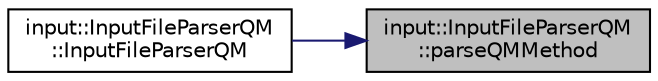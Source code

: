 digraph "input::InputFileParserQM::parseQMMethod"
{
 // LATEX_PDF_SIZE
  edge [fontname="Helvetica",fontsize="10",labelfontname="Helvetica",labelfontsize="10"];
  node [fontname="Helvetica",fontsize="10",shape=record];
  rankdir="RL";
  Node1 [label="input::InputFileParserQM\l::parseQMMethod",height=0.2,width=0.4,color="black", fillcolor="grey75", style="filled", fontcolor="black",tooltip="parse external QM Program which should be used"];
  Node1 -> Node2 [dir="back",color="midnightblue",fontsize="10",style="solid",fontname="Helvetica"];
  Node2 [label="input::InputFileParserQM\l::InputFileParserQM",height=0.2,width=0.4,color="black", fillcolor="white", style="filled",URL="$classinput_1_1InputFileParserQM.html#af489081f2a8435d4bc402770aa11bc3f",tooltip="Construct a new InputFileParserQM:: InputFileParserQM object."];
}
